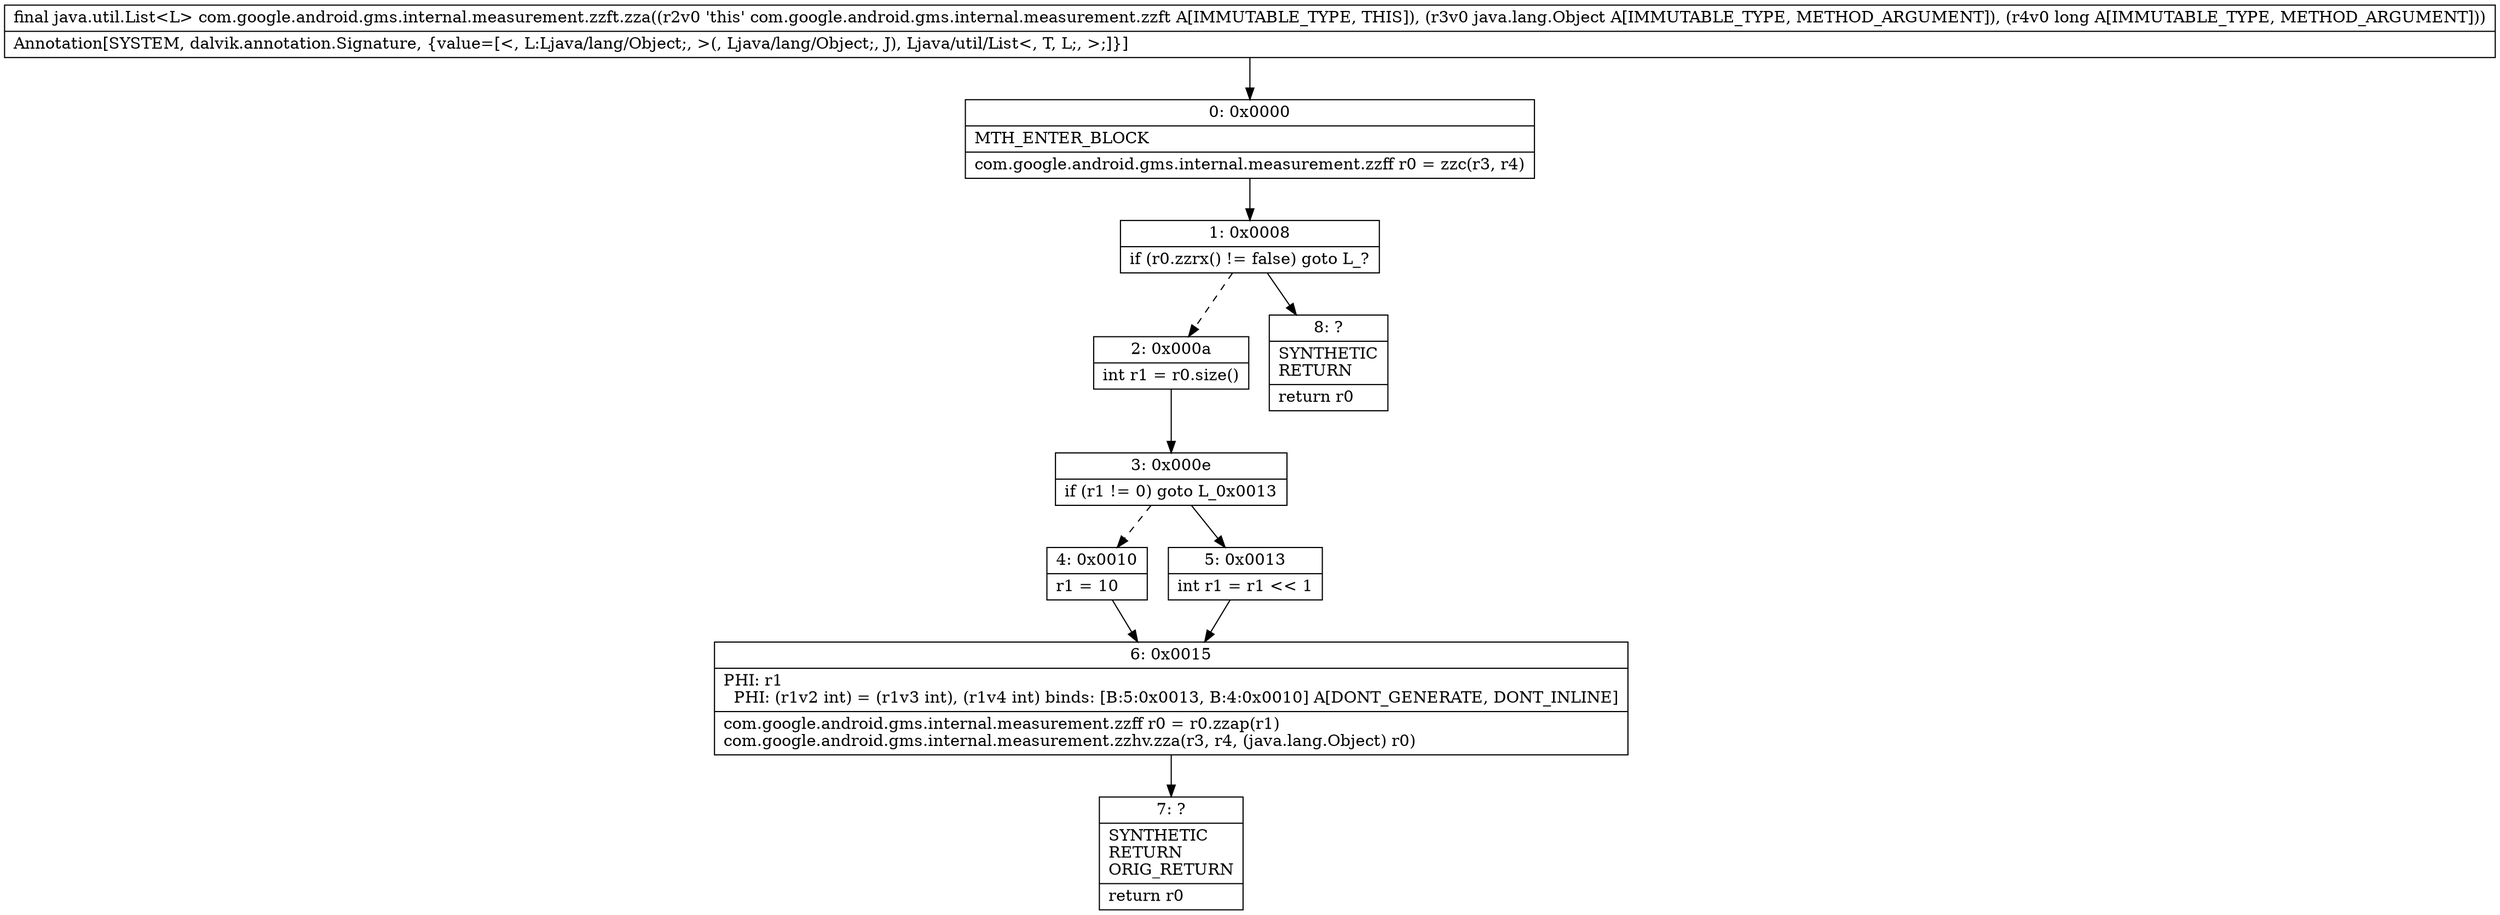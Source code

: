digraph "CFG forcom.google.android.gms.internal.measurement.zzft.zza(Ljava\/lang\/Object;J)Ljava\/util\/List;" {
Node_0 [shape=record,label="{0\:\ 0x0000|MTH_ENTER_BLOCK\l|com.google.android.gms.internal.measurement.zzff r0 = zzc(r3, r4)\l}"];
Node_1 [shape=record,label="{1\:\ 0x0008|if (r0.zzrx() != false) goto L_?\l}"];
Node_2 [shape=record,label="{2\:\ 0x000a|int r1 = r0.size()\l}"];
Node_3 [shape=record,label="{3\:\ 0x000e|if (r1 != 0) goto L_0x0013\l}"];
Node_4 [shape=record,label="{4\:\ 0x0010|r1 = 10\l}"];
Node_5 [shape=record,label="{5\:\ 0x0013|int r1 = r1 \<\< 1\l}"];
Node_6 [shape=record,label="{6\:\ 0x0015|PHI: r1 \l  PHI: (r1v2 int) = (r1v3 int), (r1v4 int) binds: [B:5:0x0013, B:4:0x0010] A[DONT_GENERATE, DONT_INLINE]\l|com.google.android.gms.internal.measurement.zzff r0 = r0.zzap(r1)\lcom.google.android.gms.internal.measurement.zzhv.zza(r3, r4, (java.lang.Object) r0)\l}"];
Node_7 [shape=record,label="{7\:\ ?|SYNTHETIC\lRETURN\lORIG_RETURN\l|return r0\l}"];
Node_8 [shape=record,label="{8\:\ ?|SYNTHETIC\lRETURN\l|return r0\l}"];
MethodNode[shape=record,label="{final java.util.List\<L\> com.google.android.gms.internal.measurement.zzft.zza((r2v0 'this' com.google.android.gms.internal.measurement.zzft A[IMMUTABLE_TYPE, THIS]), (r3v0 java.lang.Object A[IMMUTABLE_TYPE, METHOD_ARGUMENT]), (r4v0 long A[IMMUTABLE_TYPE, METHOD_ARGUMENT]))  | Annotation[SYSTEM, dalvik.annotation.Signature, \{value=[\<, L:Ljava\/lang\/Object;, \>(, Ljava\/lang\/Object;, J), Ljava\/util\/List\<, T, L;, \>;]\}]\l}"];
MethodNode -> Node_0;
Node_0 -> Node_1;
Node_1 -> Node_2[style=dashed];
Node_1 -> Node_8;
Node_2 -> Node_3;
Node_3 -> Node_4[style=dashed];
Node_3 -> Node_5;
Node_4 -> Node_6;
Node_5 -> Node_6;
Node_6 -> Node_7;
}

